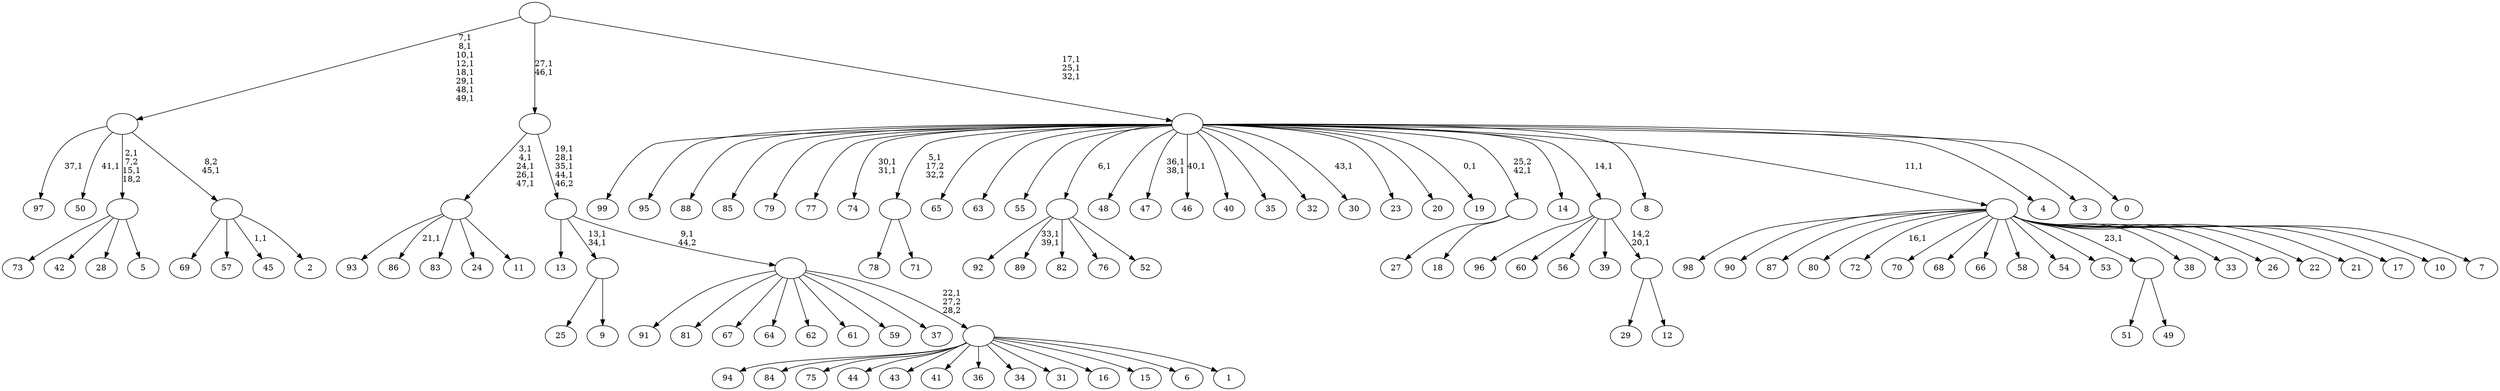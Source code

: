 digraph T {
	150 [label="99"]
	149 [label="98"]
	148 [label="97"]
	146 [label="96"]
	145 [label="95"]
	144 [label="94"]
	143 [label="93"]
	142 [label="92"]
	141 [label="91"]
	140 [label="90"]
	139 [label="89"]
	136 [label="88"]
	135 [label="87"]
	134 [label="86"]
	132 [label="85"]
	131 [label="84"]
	130 [label="83"]
	129 [label="82"]
	128 [label="81"]
	127 [label="80"]
	126 [label="79"]
	125 [label="78"]
	124 [label="77"]
	123 [label="76"]
	122 [label="75"]
	121 [label="74"]
	118 [label="73"]
	117 [label="72"]
	115 [label="71"]
	114 [label=""]
	113 [label="70"]
	112 [label="69"]
	111 [label="68"]
	110 [label="67"]
	109 [label="66"]
	108 [label="65"]
	107 [label="64"]
	106 [label="63"]
	105 [label="62"]
	104 [label="61"]
	103 [label="60"]
	102 [label="59"]
	101 [label="58"]
	100 [label="57"]
	99 [label="56"]
	98 [label="55"]
	97 [label="54"]
	96 [label="53"]
	95 [label="52"]
	94 [label=""]
	93 [label="51"]
	92 [label="50"]
	90 [label="49"]
	89 [label=""]
	88 [label="48"]
	87 [label="47"]
	84 [label="46"]
	82 [label="45"]
	80 [label="44"]
	79 [label="43"]
	78 [label="42"]
	77 [label="41"]
	76 [label="40"]
	75 [label="39"]
	74 [label="38"]
	73 [label="37"]
	72 [label="36"]
	71 [label="35"]
	70 [label="34"]
	69 [label="33"]
	68 [label="32"]
	67 [label="31"]
	66 [label="30"]
	64 [label="29"]
	63 [label="28"]
	62 [label="27"]
	61 [label="26"]
	60 [label="25"]
	59 [label="24"]
	58 [label="23"]
	57 [label="22"]
	56 [label="21"]
	55 [label="20"]
	54 [label="19"]
	52 [label="18"]
	51 [label=""]
	50 [label="17"]
	49 [label="16"]
	48 [label="15"]
	47 [label="14"]
	46 [label="13"]
	45 [label="12"]
	44 [label=""]
	43 [label=""]
	42 [label="11"]
	41 [label=""]
	36 [label="10"]
	35 [label="9"]
	34 [label=""]
	32 [label="8"]
	31 [label="7"]
	30 [label=""]
	29 [label="6"]
	28 [label="5"]
	27 [label=""]
	25 [label="4"]
	24 [label="3"]
	23 [label="2"]
	22 [label=""]
	21 [label=""]
	13 [label="1"]
	12 [label=""]
	11 [label=""]
	10 [label=""]
	6 [label=""]
	4 [label="0"]
	3 [label=""]
	0 [label=""]
	114 -> 125 [label=""]
	114 -> 115 [label=""]
	94 -> 139 [label="33,1\n39,1"]
	94 -> 142 [label=""]
	94 -> 129 [label=""]
	94 -> 123 [label=""]
	94 -> 95 [label=""]
	89 -> 93 [label=""]
	89 -> 90 [label=""]
	51 -> 62 [label=""]
	51 -> 52 [label=""]
	44 -> 64 [label=""]
	44 -> 45 [label=""]
	43 -> 146 [label=""]
	43 -> 103 [label=""]
	43 -> 99 [label=""]
	43 -> 75 [label=""]
	43 -> 44 [label="14,2\n20,1"]
	41 -> 134 [label="21,1"]
	41 -> 143 [label=""]
	41 -> 130 [label=""]
	41 -> 59 [label=""]
	41 -> 42 [label=""]
	34 -> 60 [label=""]
	34 -> 35 [label=""]
	30 -> 117 [label="16,1"]
	30 -> 149 [label=""]
	30 -> 140 [label=""]
	30 -> 135 [label=""]
	30 -> 127 [label=""]
	30 -> 113 [label=""]
	30 -> 111 [label=""]
	30 -> 109 [label=""]
	30 -> 101 [label=""]
	30 -> 97 [label=""]
	30 -> 96 [label=""]
	30 -> 89 [label="23,1"]
	30 -> 74 [label=""]
	30 -> 69 [label=""]
	30 -> 61 [label=""]
	30 -> 57 [label=""]
	30 -> 56 [label=""]
	30 -> 50 [label=""]
	30 -> 36 [label=""]
	30 -> 31 [label=""]
	27 -> 118 [label=""]
	27 -> 78 [label=""]
	27 -> 63 [label=""]
	27 -> 28 [label=""]
	22 -> 82 [label="1,1"]
	22 -> 112 [label=""]
	22 -> 100 [label=""]
	22 -> 23 [label=""]
	21 -> 27 [label="2,1\n7,2\n15,1\n18,2"]
	21 -> 92 [label="41,1"]
	21 -> 148 [label="37,1"]
	21 -> 22 [label="8,2\n45,1"]
	12 -> 144 [label=""]
	12 -> 131 [label=""]
	12 -> 122 [label=""]
	12 -> 80 [label=""]
	12 -> 79 [label=""]
	12 -> 77 [label=""]
	12 -> 72 [label=""]
	12 -> 70 [label=""]
	12 -> 67 [label=""]
	12 -> 49 [label=""]
	12 -> 48 [label=""]
	12 -> 29 [label=""]
	12 -> 13 [label=""]
	11 -> 141 [label=""]
	11 -> 128 [label=""]
	11 -> 110 [label=""]
	11 -> 107 [label=""]
	11 -> 105 [label=""]
	11 -> 104 [label=""]
	11 -> 102 [label=""]
	11 -> 73 [label=""]
	11 -> 12 [label="22,1\n27,2\n28,2"]
	10 -> 34 [label="13,1\n34,1"]
	10 -> 46 [label=""]
	10 -> 11 [label="9,1\n44,2"]
	6 -> 10 [label="19,1\n28,1\n35,1\n44,1\n46,2"]
	6 -> 41 [label="3,1\n4,1\n24,1\n26,1\n47,1"]
	3 -> 54 [label="0,1"]
	3 -> 66 [label="43,1"]
	3 -> 84 [label="40,1"]
	3 -> 87 [label="36,1\n38,1"]
	3 -> 121 [label="30,1\n31,1"]
	3 -> 150 [label=""]
	3 -> 145 [label=""]
	3 -> 136 [label=""]
	3 -> 132 [label=""]
	3 -> 126 [label=""]
	3 -> 124 [label=""]
	3 -> 114 [label="5,1\n17,2\n32,2"]
	3 -> 108 [label=""]
	3 -> 106 [label=""]
	3 -> 98 [label=""]
	3 -> 94 [label="6,1"]
	3 -> 88 [label=""]
	3 -> 76 [label=""]
	3 -> 71 [label=""]
	3 -> 68 [label=""]
	3 -> 58 [label=""]
	3 -> 55 [label=""]
	3 -> 51 [label="25,2\n42,1"]
	3 -> 47 [label=""]
	3 -> 43 [label="14,1"]
	3 -> 32 [label=""]
	3 -> 30 [label="11,1"]
	3 -> 25 [label=""]
	3 -> 24 [label=""]
	3 -> 4 [label=""]
	0 -> 3 [label="17,1\n25,1\n32,1"]
	0 -> 6 [label="27,1\n46,1"]
	0 -> 21 [label="7,1\n8,1\n10,1\n12,1\n18,1\n29,1\n48,1\n49,1"]
}
